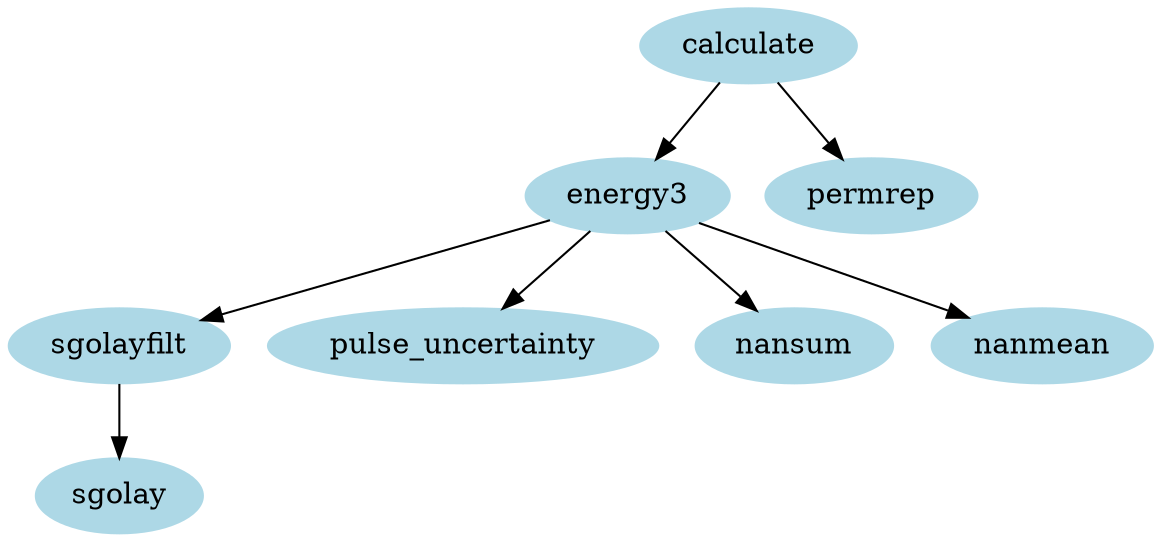 /* Generated by mDepGen */
digraph dep {
node [shape = oval];
/* start of shape definitions */
"calculate" [color=lightblue, style=filled];
"energy3" [color=lightblue, style=filled];
"sgolayfilt" [color=lightblue, style=filled];
"pulse_uncertainty" [color=lightblue, style=filled];
"nansum" [color=lightblue, style=filled];
"nanmean" [color=lightblue, style=filled];
"sgolay" [color=lightblue, style=filled];
"permrep" [color=lightblue, style=filled];
/* end of shape definitions */
"calculate" -> "energy3" ;
"energy3" -> "pulse_uncertainty" ;
"energy3" -> "nansum" ;
"energy3" -> "nanmean" ;
"energy3" -> "sgolayfilt" ;
"sgolayfilt" -> "sgolay" ;
"calculate" -> "permrep" ;
}